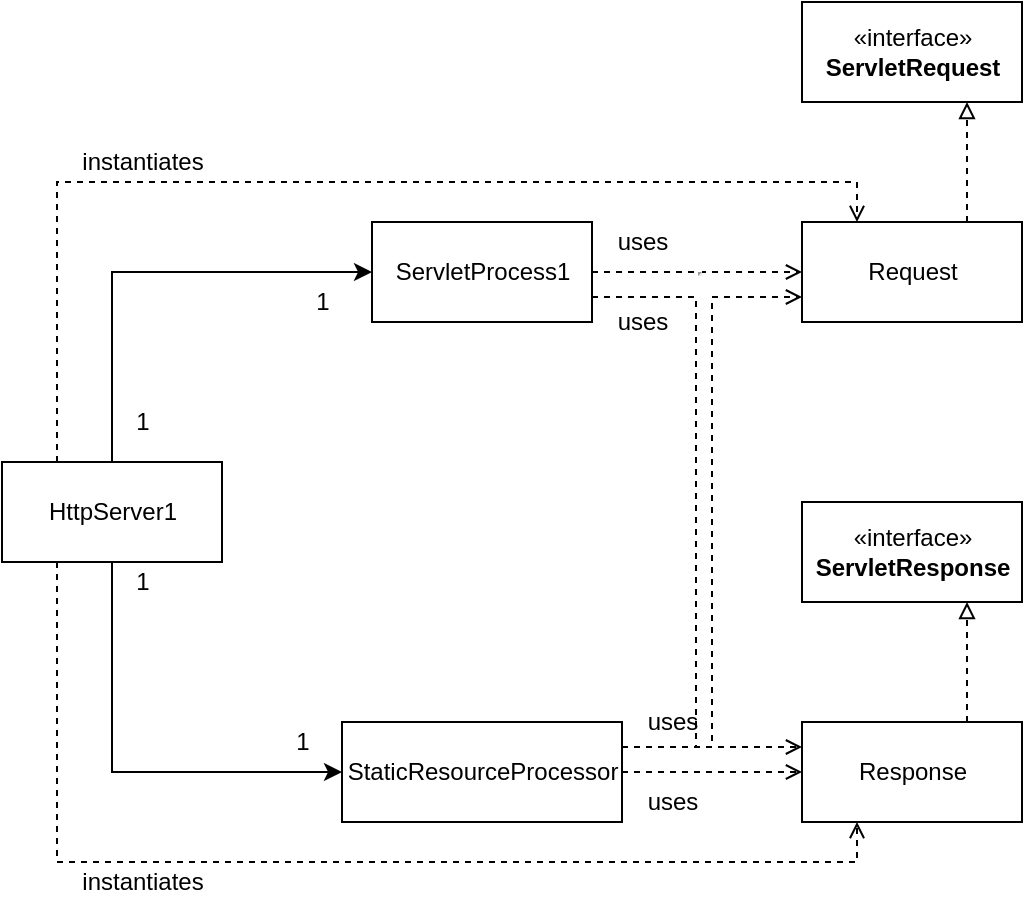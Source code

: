 <mxfile version="14.9.4" type="github">
  <diagram id="jwexg1HgYqu-RzAvP2fw" name="Page-1">
    <mxGraphModel dx="1426" dy="913" grid="1" gridSize="10" guides="1" tooltips="1" connect="1" arrows="1" fold="1" page="1" pageScale="1" pageWidth="850" pageHeight="1100" math="0" shadow="0">
      <root>
        <mxCell id="0" />
        <mxCell id="1" parent="0" />
        <mxCell id="WegZsmDEo1RICZdOT_va-1" style="edgeStyle=orthogonalEdgeStyle;rounded=0;orthogonalLoop=1;jettySize=auto;html=1;exitX=0.5;exitY=0;exitDx=0;exitDy=0;entryX=0;entryY=0.5;entryDx=0;entryDy=0;" edge="1" parent="1" source="WegZsmDEo1RICZdOT_va-5" target="WegZsmDEo1RICZdOT_va-8">
          <mxGeometry relative="1" as="geometry">
            <mxPoint x="165" y="440" as="targetPoint" />
          </mxGeometry>
        </mxCell>
        <mxCell id="WegZsmDEo1RICZdOT_va-2" style="edgeStyle=orthogonalEdgeStyle;rounded=0;orthogonalLoop=1;jettySize=auto;html=1;exitX=0.5;exitY=1;exitDx=0;exitDy=0;entryX=0;entryY=0.5;entryDx=0;entryDy=0;" edge="1" parent="1" source="WegZsmDEo1RICZdOT_va-5" target="WegZsmDEo1RICZdOT_va-11">
          <mxGeometry relative="1" as="geometry" />
        </mxCell>
        <mxCell id="WegZsmDEo1RICZdOT_va-3" style="edgeStyle=orthogonalEdgeStyle;rounded=0;orthogonalLoop=1;jettySize=auto;html=1;exitX=0.25;exitY=0;exitDx=0;exitDy=0;entryX=0.25;entryY=0;entryDx=0;entryDy=0;dashed=1;endArrow=open;endFill=0;" edge="1" parent="1" source="WegZsmDEo1RICZdOT_va-5" target="WegZsmDEo1RICZdOT_va-13">
          <mxGeometry relative="1" as="geometry" />
        </mxCell>
        <mxCell id="WegZsmDEo1RICZdOT_va-4" style="edgeStyle=orthogonalEdgeStyle;rounded=0;orthogonalLoop=1;jettySize=auto;html=1;exitX=0.25;exitY=1;exitDx=0;exitDy=0;entryX=0.25;entryY=1;entryDx=0;entryDy=0;dashed=1;endArrow=open;endFill=0;" edge="1" parent="1" source="WegZsmDEo1RICZdOT_va-5" target="WegZsmDEo1RICZdOT_va-15">
          <mxGeometry relative="1" as="geometry" />
        </mxCell>
        <mxCell id="WegZsmDEo1RICZdOT_va-5" value="HttpServer1" style="html=1;" vertex="1" parent="1">
          <mxGeometry x="110" y="540" width="110" height="50" as="geometry" />
        </mxCell>
        <mxCell id="WegZsmDEo1RICZdOT_va-6" value="&lt;hr&gt;" style="edgeStyle=orthogonalEdgeStyle;rounded=0;orthogonalLoop=1;jettySize=auto;html=1;exitX=1;exitY=0.5;exitDx=0;exitDy=0;entryX=0;entryY=0.5;entryDx=0;entryDy=0;dashed=1;endArrow=open;endFill=0;" edge="1" parent="1" source="WegZsmDEo1RICZdOT_va-8" target="WegZsmDEo1RICZdOT_va-13">
          <mxGeometry relative="1" as="geometry" />
        </mxCell>
        <mxCell id="WegZsmDEo1RICZdOT_va-7" style="edgeStyle=orthogonalEdgeStyle;rounded=0;orthogonalLoop=1;jettySize=auto;html=1;exitX=1;exitY=0.75;exitDx=0;exitDy=0;entryX=0;entryY=0.25;entryDx=0;entryDy=0;dashed=1;endArrow=open;endFill=0;" edge="1" parent="1" source="WegZsmDEo1RICZdOT_va-8" target="WegZsmDEo1RICZdOT_va-15">
          <mxGeometry relative="1" as="geometry">
            <Array as="points">
              <mxPoint x="457" y="458" />
              <mxPoint x="457" y="682" />
            </Array>
          </mxGeometry>
        </mxCell>
        <mxCell id="WegZsmDEo1RICZdOT_va-8" value="ServletProcess1" style="html=1;" vertex="1" parent="1">
          <mxGeometry x="295" y="420" width="110" height="50" as="geometry" />
        </mxCell>
        <mxCell id="WegZsmDEo1RICZdOT_va-9" style="edgeStyle=orthogonalEdgeStyle;rounded=0;orthogonalLoop=1;jettySize=auto;html=1;exitX=1;exitY=0.5;exitDx=0;exitDy=0;entryX=0;entryY=0.5;entryDx=0;entryDy=0;dashed=1;endArrow=open;endFill=0;" edge="1" parent="1" source="WegZsmDEo1RICZdOT_va-11" target="WegZsmDEo1RICZdOT_va-15">
          <mxGeometry relative="1" as="geometry" />
        </mxCell>
        <mxCell id="WegZsmDEo1RICZdOT_va-10" style="edgeStyle=orthogonalEdgeStyle;rounded=0;orthogonalLoop=1;jettySize=auto;html=1;exitX=1;exitY=0.25;exitDx=0;exitDy=0;entryX=0;entryY=0.75;entryDx=0;entryDy=0;dashed=1;endArrow=open;endFill=0;" edge="1" parent="1" source="WegZsmDEo1RICZdOT_va-11" target="WegZsmDEo1RICZdOT_va-13">
          <mxGeometry relative="1" as="geometry" />
        </mxCell>
        <mxCell id="WegZsmDEo1RICZdOT_va-11" value="StaticResourceProcessor" style="html=1;" vertex="1" parent="1">
          <mxGeometry x="280" y="670" width="140" height="50" as="geometry" />
        </mxCell>
        <mxCell id="WegZsmDEo1RICZdOT_va-12" style="edgeStyle=orthogonalEdgeStyle;rounded=0;orthogonalLoop=1;jettySize=auto;html=1;exitX=0.75;exitY=0;exitDx=0;exitDy=0;entryX=0.75;entryY=1;entryDx=0;entryDy=0;dashed=1;endArrow=block;endFill=0;" edge="1" parent="1" source="WegZsmDEo1RICZdOT_va-13" target="WegZsmDEo1RICZdOT_va-16">
          <mxGeometry relative="1" as="geometry" />
        </mxCell>
        <mxCell id="WegZsmDEo1RICZdOT_va-13" value="Request" style="html=1;" vertex="1" parent="1">
          <mxGeometry x="510" y="420" width="110" height="50" as="geometry" />
        </mxCell>
        <mxCell id="WegZsmDEo1RICZdOT_va-14" style="edgeStyle=orthogonalEdgeStyle;rounded=0;orthogonalLoop=1;jettySize=auto;html=1;exitX=0.75;exitY=0;exitDx=0;exitDy=0;entryX=0.75;entryY=1;entryDx=0;entryDy=0;dashed=1;endArrow=block;endFill=0;" edge="1" parent="1" source="WegZsmDEo1RICZdOT_va-15" target="WegZsmDEo1RICZdOT_va-17">
          <mxGeometry relative="1" as="geometry" />
        </mxCell>
        <mxCell id="WegZsmDEo1RICZdOT_va-15" value="Response" style="html=1;" vertex="1" parent="1">
          <mxGeometry x="510" y="670" width="110" height="50" as="geometry" />
        </mxCell>
        <mxCell id="WegZsmDEo1RICZdOT_va-16" value="«interface»&lt;br&gt;&lt;b&gt;ServletRequest&lt;/b&gt;" style="html=1;" vertex="1" parent="1">
          <mxGeometry x="510" y="310" width="110" height="50" as="geometry" />
        </mxCell>
        <mxCell id="WegZsmDEo1RICZdOT_va-17" value="«interface»&lt;br&gt;&lt;b&gt;ServletResponse&lt;/b&gt;" style="html=1;" vertex="1" parent="1">
          <mxGeometry x="510" y="560" width="110" height="50" as="geometry" />
        </mxCell>
        <mxCell id="WegZsmDEo1RICZdOT_va-18" value="1" style="text;html=1;align=center;verticalAlign=middle;resizable=0;points=[];autosize=1;strokeColor=none;" vertex="1" parent="1">
          <mxGeometry x="170" y="510" width="20" height="20" as="geometry" />
        </mxCell>
        <mxCell id="WegZsmDEo1RICZdOT_va-19" value="1" style="text;html=1;align=center;verticalAlign=middle;resizable=0;points=[];autosize=1;strokeColor=none;" vertex="1" parent="1">
          <mxGeometry x="260" y="450" width="20" height="20" as="geometry" />
        </mxCell>
        <mxCell id="WegZsmDEo1RICZdOT_va-20" value="1" style="text;html=1;align=center;verticalAlign=middle;resizable=0;points=[];autosize=1;strokeColor=none;" vertex="1" parent="1">
          <mxGeometry x="170" y="590" width="20" height="20" as="geometry" />
        </mxCell>
        <mxCell id="WegZsmDEo1RICZdOT_va-21" value="1" style="text;html=1;align=center;verticalAlign=middle;resizable=0;points=[];autosize=1;strokeColor=none;" vertex="1" parent="1">
          <mxGeometry x="250" y="670" width="20" height="20" as="geometry" />
        </mxCell>
        <mxCell id="WegZsmDEo1RICZdOT_va-22" value="uses" style="text;html=1;align=center;verticalAlign=middle;resizable=0;points=[];autosize=1;strokeColor=none;" vertex="1" parent="1">
          <mxGeometry x="410" y="420" width="40" height="20" as="geometry" />
        </mxCell>
        <mxCell id="WegZsmDEo1RICZdOT_va-23" value="uses" style="text;html=1;align=center;verticalAlign=middle;resizable=0;points=[];autosize=1;strokeColor=none;" vertex="1" parent="1">
          <mxGeometry x="425" y="700" width="40" height="20" as="geometry" />
        </mxCell>
        <mxCell id="WegZsmDEo1RICZdOT_va-24" value="uses" style="text;html=1;align=center;verticalAlign=middle;resizable=0;points=[];autosize=1;strokeColor=none;" vertex="1" parent="1">
          <mxGeometry x="425" y="660" width="40" height="20" as="geometry" />
        </mxCell>
        <mxCell id="WegZsmDEo1RICZdOT_va-25" value="uses" style="text;html=1;align=center;verticalAlign=middle;resizable=0;points=[];autosize=1;strokeColor=none;" vertex="1" parent="1">
          <mxGeometry x="410" y="460" width="40" height="20" as="geometry" />
        </mxCell>
        <mxCell id="WegZsmDEo1RICZdOT_va-26" value="instantiates" style="text;html=1;align=center;verticalAlign=middle;resizable=0;points=[];autosize=1;strokeColor=none;" vertex="1" parent="1">
          <mxGeometry x="140" y="380" width="80" height="20" as="geometry" />
        </mxCell>
        <mxCell id="WegZsmDEo1RICZdOT_va-27" value="instantiates" style="text;html=1;align=center;verticalAlign=middle;resizable=0;points=[];autosize=1;strokeColor=none;" vertex="1" parent="1">
          <mxGeometry x="140" y="740" width="80" height="20" as="geometry" />
        </mxCell>
      </root>
    </mxGraphModel>
  </diagram>
</mxfile>
